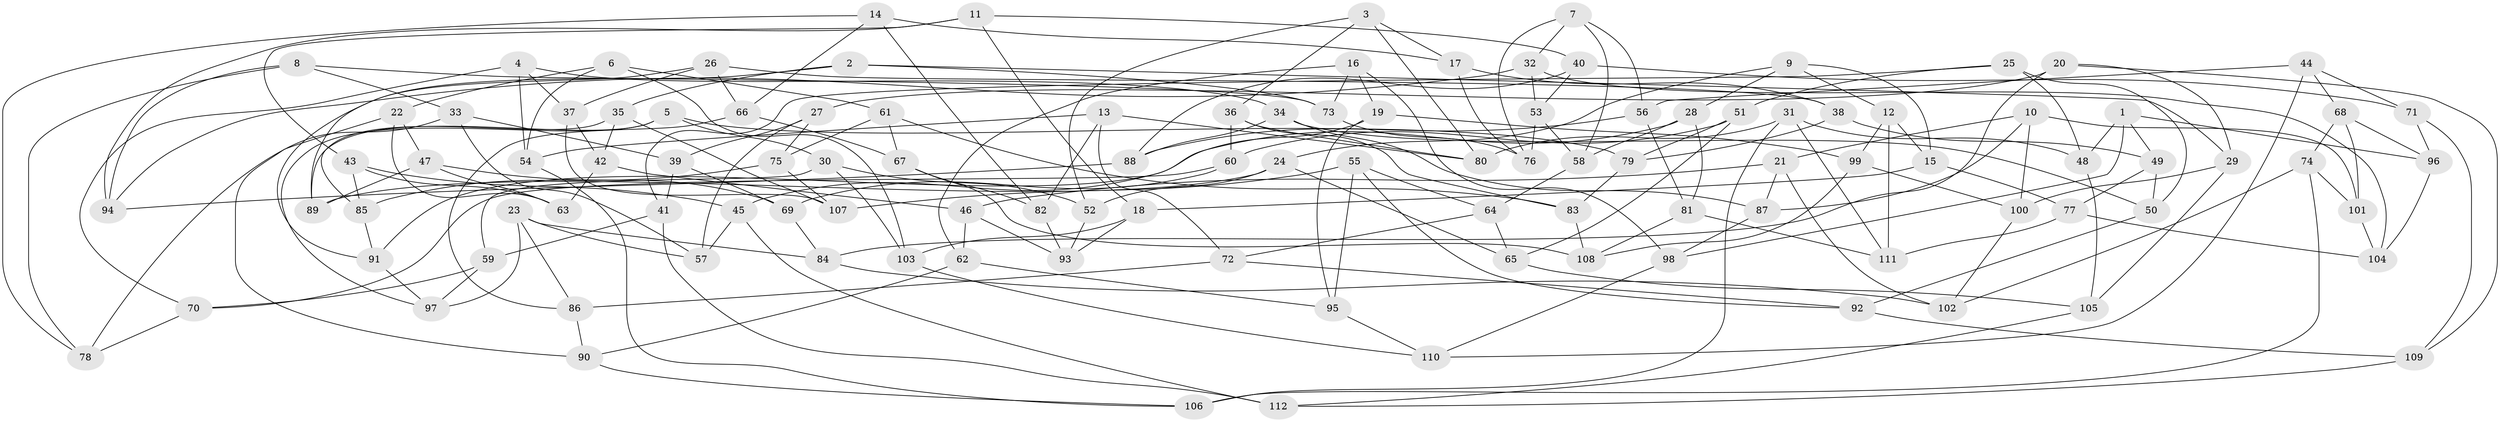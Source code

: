 // Generated by graph-tools (version 1.1) at 2025/50/03/09/25 03:50:49]
// undirected, 112 vertices, 224 edges
graph export_dot {
graph [start="1"]
  node [color=gray90,style=filled];
  1;
  2;
  3;
  4;
  5;
  6;
  7;
  8;
  9;
  10;
  11;
  12;
  13;
  14;
  15;
  16;
  17;
  18;
  19;
  20;
  21;
  22;
  23;
  24;
  25;
  26;
  27;
  28;
  29;
  30;
  31;
  32;
  33;
  34;
  35;
  36;
  37;
  38;
  39;
  40;
  41;
  42;
  43;
  44;
  45;
  46;
  47;
  48;
  49;
  50;
  51;
  52;
  53;
  54;
  55;
  56;
  57;
  58;
  59;
  60;
  61;
  62;
  63;
  64;
  65;
  66;
  67;
  68;
  69;
  70;
  71;
  72;
  73;
  74;
  75;
  76;
  77;
  78;
  79;
  80;
  81;
  82;
  83;
  84;
  85;
  86;
  87;
  88;
  89;
  90;
  91;
  92;
  93;
  94;
  95;
  96;
  97;
  98;
  99;
  100;
  101;
  102;
  103;
  104;
  105;
  106;
  107;
  108;
  109;
  110;
  111;
  112;
  1 -- 98;
  1 -- 49;
  1 -- 48;
  1 -- 96;
  2 -- 35;
  2 -- 29;
  2 -- 73;
  2 -- 91;
  3 -- 36;
  3 -- 80;
  3 -- 17;
  3 -- 52;
  4 -- 54;
  4 -- 37;
  4 -- 34;
  4 -- 70;
  5 -- 89;
  5 -- 79;
  5 -- 97;
  5 -- 30;
  6 -- 22;
  6 -- 54;
  6 -- 61;
  6 -- 103;
  7 -- 76;
  7 -- 58;
  7 -- 56;
  7 -- 32;
  8 -- 78;
  8 -- 73;
  8 -- 33;
  8 -- 94;
  9 -- 12;
  9 -- 28;
  9 -- 24;
  9 -- 15;
  10 -- 87;
  10 -- 101;
  10 -- 100;
  10 -- 21;
  11 -- 43;
  11 -- 94;
  11 -- 18;
  11 -- 40;
  12 -- 111;
  12 -- 15;
  12 -- 99;
  13 -- 80;
  13 -- 54;
  13 -- 72;
  13 -- 82;
  14 -- 17;
  14 -- 66;
  14 -- 78;
  14 -- 82;
  15 -- 18;
  15 -- 77;
  16 -- 98;
  16 -- 19;
  16 -- 73;
  16 -- 62;
  17 -- 38;
  17 -- 76;
  18 -- 93;
  18 -- 103;
  19 -- 99;
  19 -- 95;
  19 -- 45;
  20 -- 109;
  20 -- 29;
  20 -- 27;
  20 -- 84;
  21 -- 102;
  21 -- 87;
  21 -- 46;
  22 -- 47;
  22 -- 63;
  22 -- 90;
  23 -- 84;
  23 -- 57;
  23 -- 97;
  23 -- 86;
  24 -- 89;
  24 -- 52;
  24 -- 65;
  25 -- 48;
  25 -- 41;
  25 -- 51;
  25 -- 50;
  26 -- 38;
  26 -- 37;
  26 -- 89;
  26 -- 66;
  27 -- 75;
  27 -- 57;
  27 -- 39;
  28 -- 91;
  28 -- 58;
  28 -- 81;
  29 -- 100;
  29 -- 105;
  30 -- 52;
  30 -- 103;
  30 -- 59;
  31 -- 48;
  31 -- 80;
  31 -- 111;
  31 -- 106;
  32 -- 104;
  32 -- 53;
  32 -- 94;
  33 -- 78;
  33 -- 39;
  33 -- 57;
  34 -- 88;
  34 -- 50;
  34 -- 87;
  35 -- 42;
  35 -- 107;
  35 -- 85;
  36 -- 83;
  36 -- 60;
  36 -- 80;
  37 -- 107;
  37 -- 42;
  38 -- 79;
  38 -- 49;
  39 -- 69;
  39 -- 41;
  40 -- 53;
  40 -- 71;
  40 -- 88;
  41 -- 59;
  41 -- 112;
  42 -- 63;
  42 -- 46;
  43 -- 85;
  43 -- 45;
  43 -- 63;
  44 -- 110;
  44 -- 71;
  44 -- 68;
  44 -- 56;
  45 -- 57;
  45 -- 112;
  46 -- 93;
  46 -- 62;
  47 -- 89;
  47 -- 63;
  47 -- 69;
  48 -- 105;
  49 -- 50;
  49 -- 77;
  50 -- 92;
  51 -- 65;
  51 -- 60;
  51 -- 79;
  52 -- 93;
  53 -- 76;
  53 -- 58;
  54 -- 106;
  55 -- 95;
  55 -- 64;
  55 -- 92;
  55 -- 107;
  56 -- 81;
  56 -- 88;
  58 -- 64;
  59 -- 70;
  59 -- 97;
  60 -- 69;
  60 -- 70;
  61 -- 67;
  61 -- 75;
  61 -- 83;
  62 -- 95;
  62 -- 90;
  64 -- 72;
  64 -- 65;
  65 -- 105;
  66 -- 67;
  66 -- 86;
  67 -- 108;
  67 -- 82;
  68 -- 96;
  68 -- 101;
  68 -- 74;
  69 -- 84;
  70 -- 78;
  71 -- 96;
  71 -- 109;
  72 -- 86;
  72 -- 92;
  73 -- 76;
  74 -- 101;
  74 -- 102;
  74 -- 106;
  75 -- 85;
  75 -- 107;
  77 -- 111;
  77 -- 104;
  79 -- 83;
  81 -- 111;
  81 -- 108;
  82 -- 93;
  83 -- 108;
  84 -- 102;
  85 -- 91;
  86 -- 90;
  87 -- 98;
  88 -- 94;
  90 -- 106;
  91 -- 97;
  92 -- 109;
  95 -- 110;
  96 -- 104;
  98 -- 110;
  99 -- 100;
  99 -- 108;
  100 -- 102;
  101 -- 104;
  103 -- 110;
  105 -- 112;
  109 -- 112;
}
